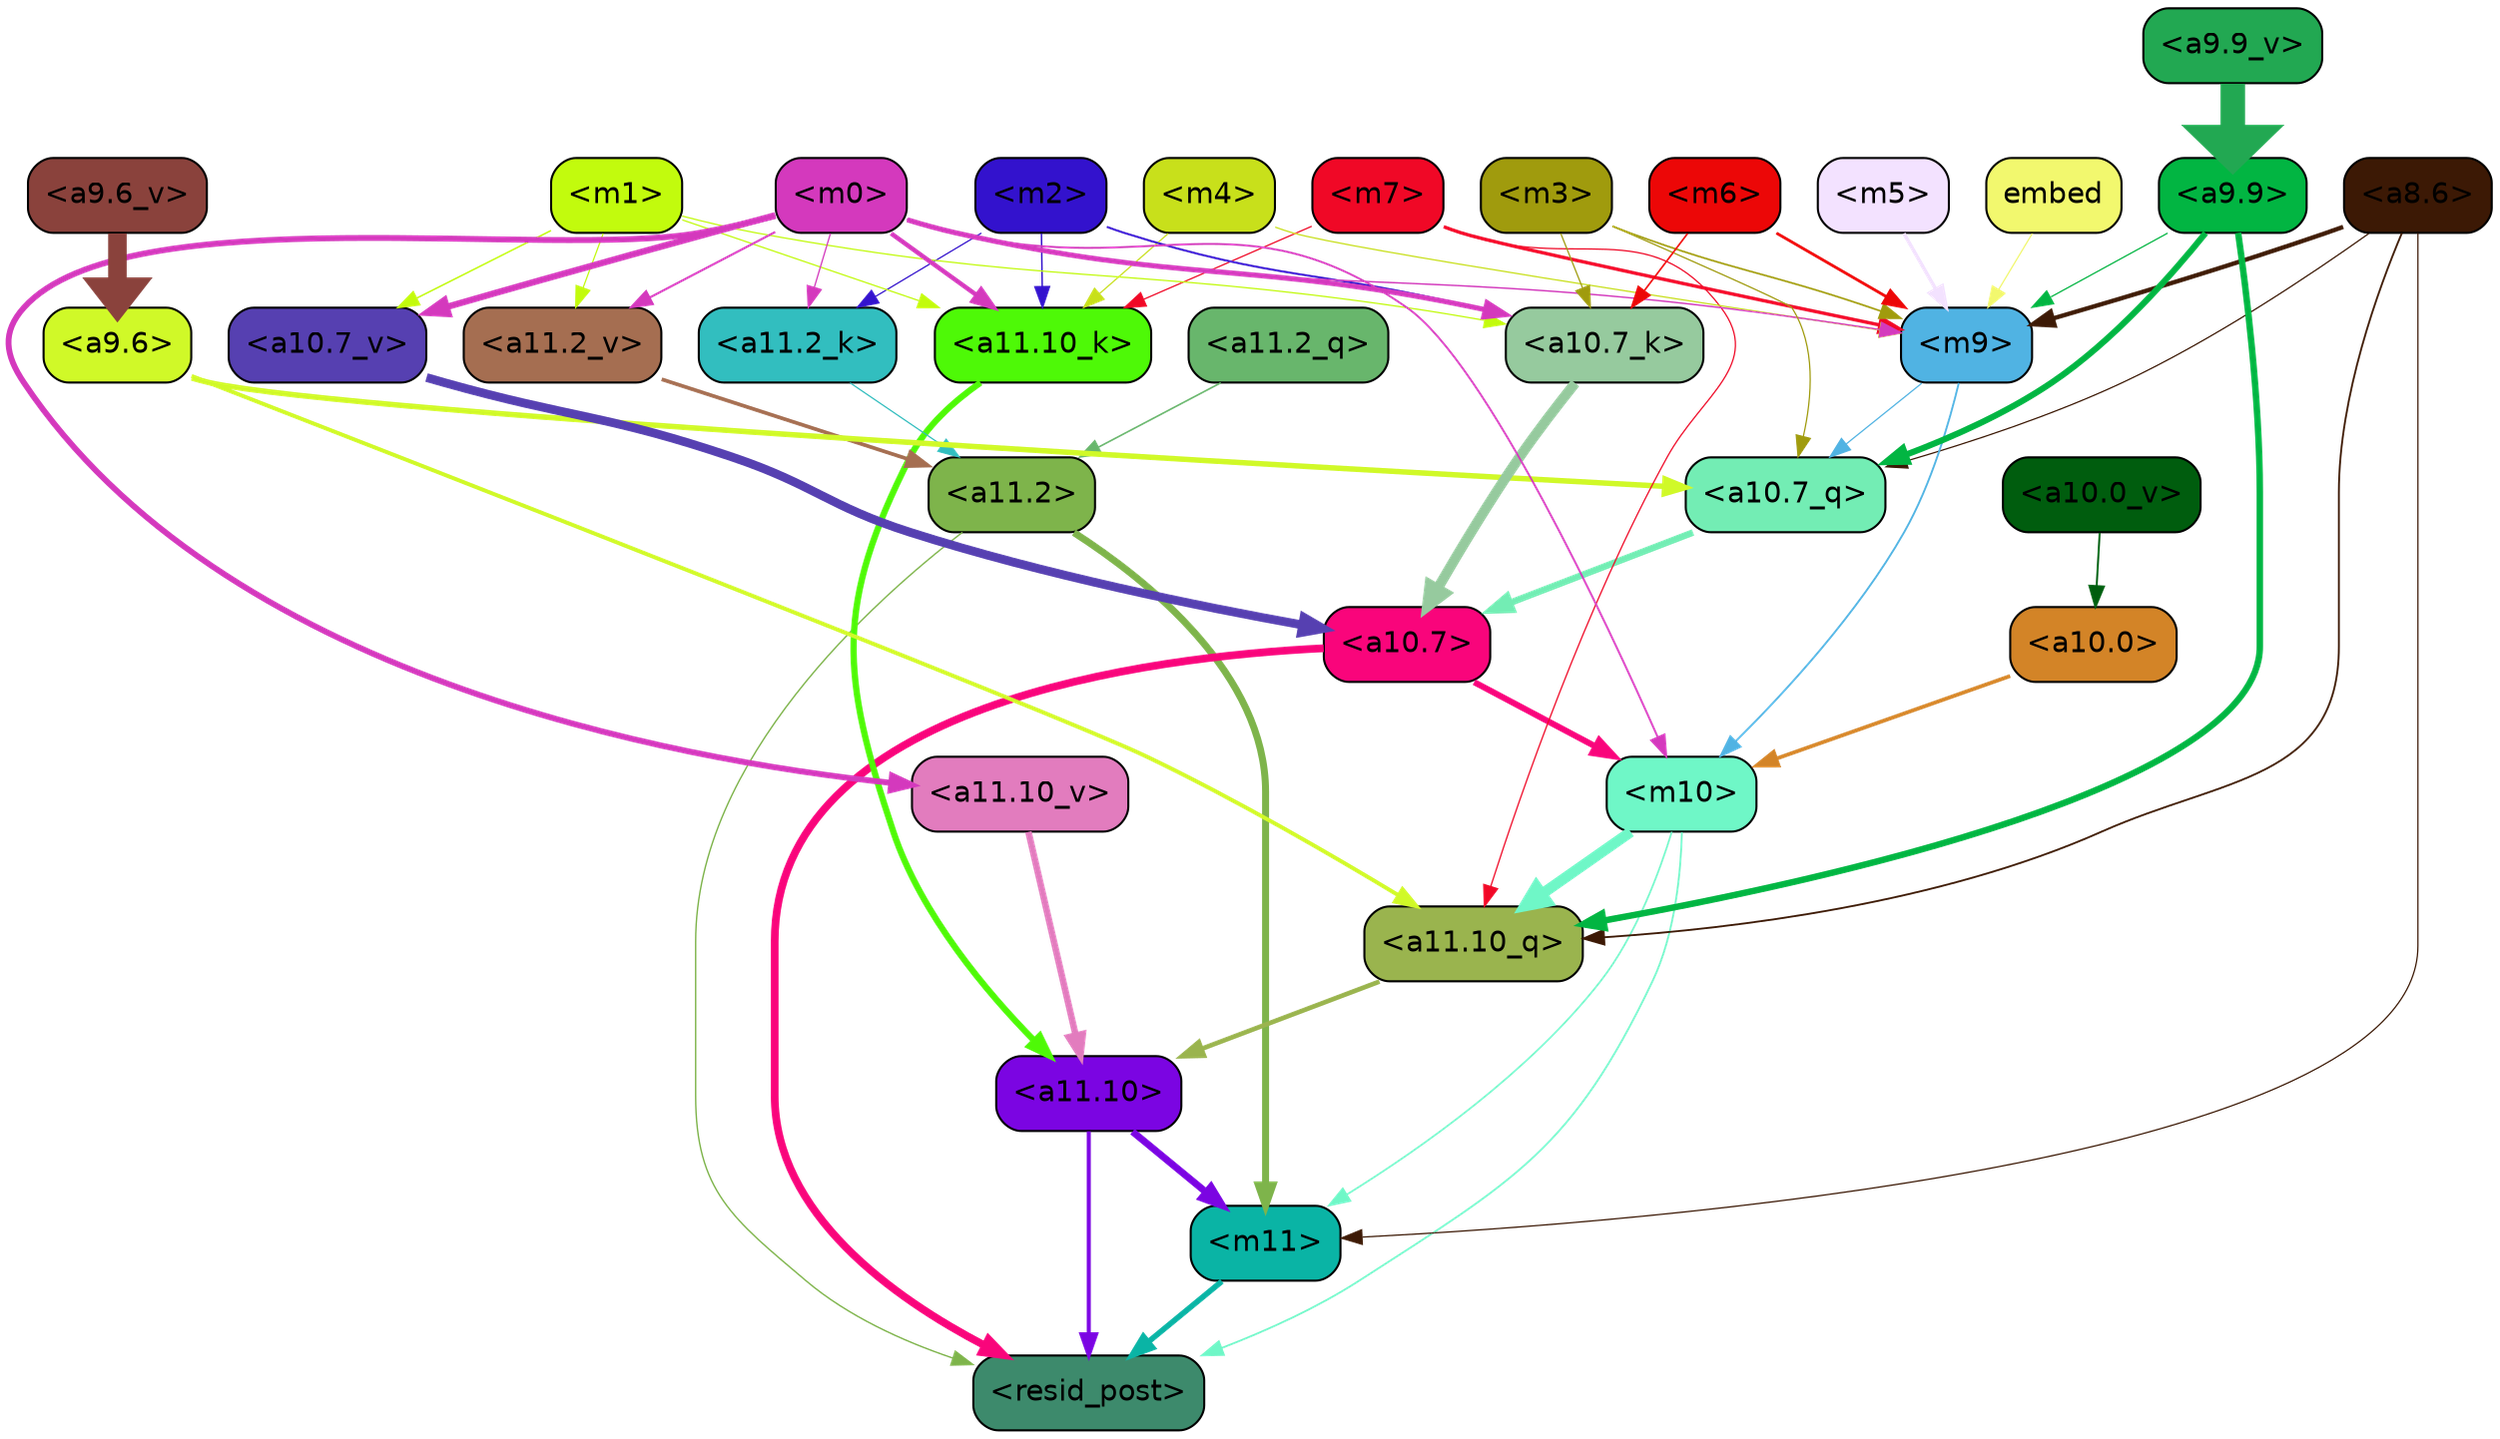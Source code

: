 strict digraph "" {
	graph [bgcolor=transparent,
		layout=dot,
		overlap=false,
		splines=true
	];
	"<m11>"	[color=black,
		fillcolor="#0ab4a5",
		fontname=Helvetica,
		shape=box,
		style="filled, rounded"];
	"<resid_post>"	[color=black,
		fillcolor="#3d8a6c",
		fontname=Helvetica,
		shape=box,
		style="filled, rounded"];
	"<m11>" -> "<resid_post>"	[color="#0ab4a5",
		penwidth=2.702841281890869];
	"<a11.10>"	[color=black,
		fillcolor="#7b05e2",
		fontname=Helvetica,
		shape=box,
		style="filled, rounded"];
	"<a11.10>" -> "<m11>"	[color="#7b05e2",
		penwidth=3.3565988540649414];
	"<a11.10>" -> "<resid_post>"	[color="#7b05e2",
		penwidth=1.9347846508026123];
	"<a11.2>"	[color=black,
		fillcolor="#7eb44b",
		fontname=Helvetica,
		shape=box,
		style="filled, rounded"];
	"<a11.2>" -> "<m11>"	[color="#7eb44b",
		penwidth=3.357710838317871];
	"<a11.2>" -> "<resid_post>"	[color="#7eb44b",
		penwidth=0.6756799221038818];
	"<m10>"	[color=black,
		fillcolor="#6ff7c7",
		fontname=Helvetica,
		shape=box,
		style="filled, rounded"];
	"<m10>" -> "<m11>"	[color="#6ff7c7",
		penwidth=0.7995781898498535];
	"<m10>" -> "<resid_post>"	[color="#6ff7c7",
		penwidth=0.84842848777771];
	"<a11.10_q>"	[color=black,
		fillcolor="#9ab44e",
		fontname=Helvetica,
		shape=box,
		style="filled, rounded"];
	"<m10>" -> "<a11.10_q>"	[color="#6ff7c7",
		penwidth=5.131217956542969];
	"<a10.7>"	[color=black,
		fillcolor="#f9057b",
		fontname=Helvetica,
		shape=box,
		style="filled, rounded"];
	"<a10.7>" -> "<resid_post>"	[color="#f9057b",
		penwidth=3.701959013938904];
	"<a10.7>" -> "<m10>"	[color="#f9057b",
		penwidth=2.9233598709106445];
	"<a8.6>"	[color=black,
		fillcolor="#3c1905",
		fontname=Helvetica,
		shape=box,
		style="filled, rounded"];
	"<a8.6>" -> "<m11>"	[color="#3c1905",
		penwidth=0.6];
	"<a8.6>" -> "<a11.10_q>"	[color="#3c1905",
		penwidth=0.8920164108276367];
	"<m9>"	[color=black,
		fillcolor="#50b3e3",
		fontname=Helvetica,
		shape=box,
		style="filled, rounded"];
	"<a8.6>" -> "<m9>"	[color="#3c1905",
		penwidth=2.0895538330078125];
	"<a10.7_q>"	[color=black,
		fillcolor="#73edb4",
		fontname=Helvetica,
		shape=box,
		style="filled, rounded"];
	"<a8.6>" -> "<a10.7_q>"	[color="#3c1905",
		penwidth=0.6];
	"<a11.10_q>" -> "<a11.10>"	[color="#9ab44e",
		penwidth=2.230653762817383];
	"<a11.2_q>"	[color=black,
		fillcolor="#68b66c",
		fontname=Helvetica,
		shape=box,
		style="filled, rounded"];
	"<a11.2_q>" -> "<a11.2>"	[color="#68b66c",
		penwidth=0.7805061340332031];
	"<a11.10_k>"	[color=black,
		fillcolor="#4ef907",
		fontname=Helvetica,
		shape=box,
		style="filled, rounded"];
	"<a11.10_k>" -> "<a11.10>"	[color="#4ef907",
		penwidth=3.010073661804199];
	"<a11.2_k>"	[color=black,
		fillcolor="#32bebf",
		fontname=Helvetica,
		shape=box,
		style="filled, rounded"];
	"<a11.2_k>" -> "<a11.2>"	[color="#32bebf",
		penwidth=0.6];
	"<a11.10_v>"	[color=black,
		fillcolor="#e27cbe",
		fontname=Helvetica,
		shape=box,
		style="filled, rounded"];
	"<a11.10_v>" -> "<a11.10>"	[color="#e27cbe",
		penwidth=3.0961761474609375];
	"<a11.2_v>"	[color=black,
		fillcolor="#a56e51",
		fontname=Helvetica,
		shape=box,
		style="filled, rounded"];
	"<a11.2_v>" -> "<a11.2>"	[color="#a56e51",
		penwidth=1.7951231002807617];
	"<a9.9>"	[color=black,
		fillcolor="#02b542",
		fontname=Helvetica,
		shape=box,
		style="filled, rounded"];
	"<a9.9>" -> "<a11.10_q>"	[color="#02b542",
		penwidth=3.086172103881836];
	"<a9.9>" -> "<m9>"	[color="#02b542",
		penwidth=0.6];
	"<a9.9>" -> "<a10.7_q>"	[color="#02b542",
		penwidth=2.9829912185668945];
	"<a9.6>"	[color=black,
		fillcolor="#d0f928",
		fontname=Helvetica,
		shape=box,
		style="filled, rounded"];
	"<a9.6>" -> "<a11.10_q>"	[color="#d0f928",
		penwidth=1.9188203811645508];
	"<a9.6>" -> "<a10.7_q>"	[color="#d0f928",
		penwidth=2.6223926544189453];
	"<m7>"	[color=black,
		fillcolor="#f00826",
		fontname=Helvetica,
		shape=box,
		style="filled, rounded"];
	"<m7>" -> "<a11.10_q>"	[color="#f00826",
		penwidth=0.6];
	"<m7>" -> "<a11.10_k>"	[color="#f00826",
		penwidth=0.6];
	"<m7>" -> "<m9>"	[color="#f00826",
		penwidth=1.602376937866211];
	"<m4>"	[color=black,
		fillcolor="#c8e01b",
		fontname=Helvetica,
		shape=box,
		style="filled, rounded"];
	"<m4>" -> "<a11.10_k>"	[color="#c8e01b",
		penwidth=0.6];
	"<m4>" -> "<m9>"	[color="#c8e01b",
		penwidth=0.6];
	"<m2>"	[color=black,
		fillcolor="#3312cd",
		fontname=Helvetica,
		shape=box,
		style="filled, rounded"];
	"<m2>" -> "<a11.10_k>"	[color="#3312cd",
		penwidth=0.7053709030151367];
	"<m2>" -> "<a11.2_k>"	[color="#3312cd",
		penwidth=0.6];
	"<a10.7_k>"	[color=black,
		fillcolor="#96ca9e",
		fontname=Helvetica,
		shape=box,
		style="filled, rounded"];
	"<m2>" -> "<a10.7_k>"	[color="#3312cd",
		penwidth=0.9458351135253906];
	"<m1>"	[color=black,
		fillcolor="#c2fb0d",
		fontname=Helvetica,
		shape=box,
		style="filled, rounded"];
	"<m1>" -> "<a11.10_k>"	[color="#c2fb0d",
		penwidth=0.6];
	"<m1>" -> "<a11.2_v>"	[color="#c2fb0d",
		penwidth=0.6];
	"<m1>" -> "<a10.7_k>"	[color="#c2fb0d",
		penwidth=0.6];
	"<a10.7_v>"	[color=black,
		fillcolor="#5640b1",
		fontname=Helvetica,
		shape=box,
		style="filled, rounded"];
	"<m1>" -> "<a10.7_v>"	[color="#c2fb0d",
		penwidth=0.7276821136474609];
	"<m0>"	[color=black,
		fillcolor="#d439bd",
		fontname=Helvetica,
		shape=box,
		style="filled, rounded"];
	"<m0>" -> "<m10>"	[color="#d439bd",
		penwidth=0.9029474258422852];
	"<m0>" -> "<a11.10_k>"	[color="#d439bd",
		penwidth=2.144052505493164];
	"<m0>" -> "<a11.2_k>"	[color="#d439bd",
		penwidth=0.6134786605834961];
	"<m0>" -> "<a11.10_v>"	[color="#d439bd",
		penwidth=2.813839912414551];
	"<m0>" -> "<a11.2_v>"	[color="#d439bd",
		penwidth=0.9900531768798828];
	"<m0>" -> "<m9>"	[color="#d439bd",
		penwidth=0.6837482452392578];
	"<m0>" -> "<a10.7_k>"	[color="#d439bd",
		penwidth=2.4311294555664062];
	"<m0>" -> "<a10.7_v>"	[color="#d439bd",
		penwidth=3.061185836791992];
	"<a10.0>"	[color=black,
		fillcolor="#d38427",
		fontname=Helvetica,
		shape=box,
		style="filled, rounded"];
	"<a10.0>" -> "<m10>"	[color="#d38427",
		penwidth=1.7953290939331055];
	"<m9>" -> "<m10>"	[color="#50b3e3",
		penwidth=0.8976783752441406];
	"<m9>" -> "<a10.7_q>"	[color="#50b3e3",
		penwidth=0.6];
	"<a10.7_q>" -> "<a10.7>"	[color="#73edb4",
		penwidth=3.1667375564575195];
	"<a10.7_k>" -> "<a10.7>"	[color="#96ca9e",
		penwidth=4.86921501159668];
	"<a10.7_v>" -> "<a10.7>"	[color="#5640b1",
		penwidth=4.189113616943359];
	"<a10.0_v>"	[color=black,
		fillcolor="#005d0e",
		fontname=Helvetica,
		shape=box,
		style="filled, rounded"];
	"<a10.0_v>" -> "<a10.0>"	[color="#005d0e",
		penwidth=0.9297943115234375];
	"<m3>"	[color=black,
		fillcolor="#a09b0d",
		fontname=Helvetica,
		shape=box,
		style="filled, rounded"];
	"<m3>" -> "<m9>"	[color="#a09b0d",
		penwidth=0.8340511322021484];
	"<m3>" -> "<a10.7_q>"	[color="#a09b0d",
		penwidth=0.6];
	"<m3>" -> "<a10.7_k>"	[color="#a09b0d",
		penwidth=0.6];
	"<m6>"	[color=black,
		fillcolor="#ec0707",
		fontname=Helvetica,
		shape=box,
		style="filled, rounded"];
	"<m6>" -> "<m9>"	[color="#ec0707",
		penwidth=1.3627052307128906];
	"<m6>" -> "<a10.7_k>"	[color="#ec0707",
		penwidth=0.7860317230224609];
	"<m5>"	[color=black,
		fillcolor="#f3e2ff",
		fontname=Helvetica,
		shape=box,
		style="filled, rounded"];
	"<m5>" -> "<m9>"	[color="#f3e2ff",
		penwidth=1.681243896484375];
	embed	[color=black,
		fillcolor="#f2f86e",
		fontname=Helvetica,
		shape=box,
		style="filled, rounded"];
	embed -> "<m9>"	[color="#f2f86e",
		penwidth=0.6];
	"<a9.9_v>"	[color=black,
		fillcolor="#22a852",
		fontname=Helvetica,
		shape=box,
		style="filled, rounded"];
	"<a9.9_v>" -> "<a9.9>"	[color="#22a852",
		penwidth=11.790493965148926];
	"<a9.6_v>"	[color=black,
		fillcolor="#8a423c",
		fontname=Helvetica,
		shape=box,
		style="filled, rounded"];
	"<a9.6_v>" -> "<a9.6>"	[color="#8a423c",
		penwidth=8.907938003540039];
}
